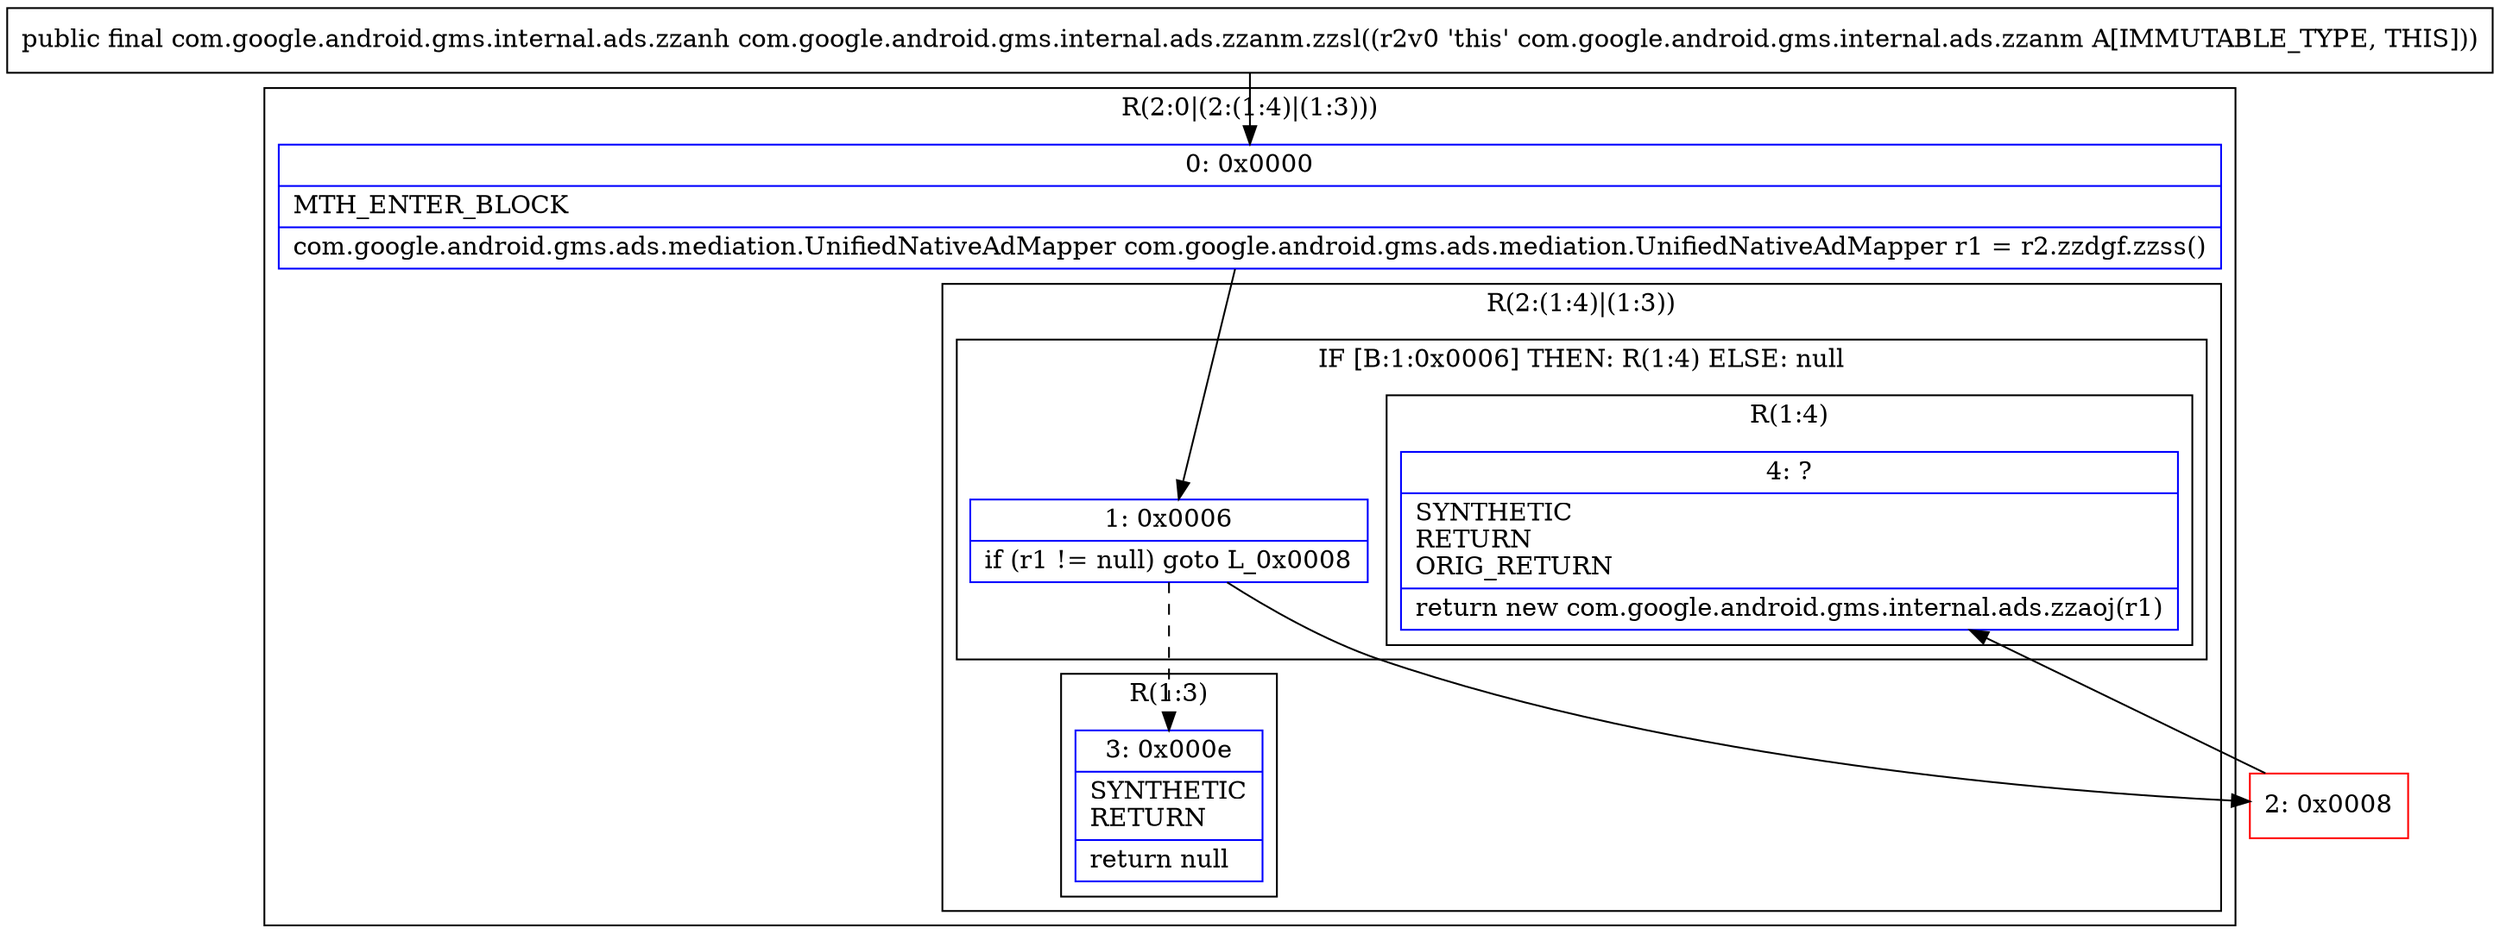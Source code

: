 digraph "CFG forcom.google.android.gms.internal.ads.zzanm.zzsl()Lcom\/google\/android\/gms\/internal\/ads\/zzanh;" {
subgraph cluster_Region_226985801 {
label = "R(2:0|(2:(1:4)|(1:3)))";
node [shape=record,color=blue];
Node_0 [shape=record,label="{0\:\ 0x0000|MTH_ENTER_BLOCK\l|com.google.android.gms.ads.mediation.UnifiedNativeAdMapper com.google.android.gms.ads.mediation.UnifiedNativeAdMapper r1 = r2.zzdgf.zzss()\l}"];
subgraph cluster_Region_1376733123 {
label = "R(2:(1:4)|(1:3))";
node [shape=record,color=blue];
subgraph cluster_IfRegion_462985621 {
label = "IF [B:1:0x0006] THEN: R(1:4) ELSE: null";
node [shape=record,color=blue];
Node_1 [shape=record,label="{1\:\ 0x0006|if (r1 != null) goto L_0x0008\l}"];
subgraph cluster_Region_1270608478 {
label = "R(1:4)";
node [shape=record,color=blue];
Node_4 [shape=record,label="{4\:\ ?|SYNTHETIC\lRETURN\lORIG_RETURN\l|return new com.google.android.gms.internal.ads.zzaoj(r1)\l}"];
}
}
subgraph cluster_Region_695887045 {
label = "R(1:3)";
node [shape=record,color=blue];
Node_3 [shape=record,label="{3\:\ 0x000e|SYNTHETIC\lRETURN\l|return null\l}"];
}
}
}
Node_2 [shape=record,color=red,label="{2\:\ 0x0008}"];
MethodNode[shape=record,label="{public final com.google.android.gms.internal.ads.zzanh com.google.android.gms.internal.ads.zzanm.zzsl((r2v0 'this' com.google.android.gms.internal.ads.zzanm A[IMMUTABLE_TYPE, THIS])) }"];
MethodNode -> Node_0;
Node_0 -> Node_1;
Node_1 -> Node_2;
Node_1 -> Node_3[style=dashed];
Node_2 -> Node_4;
}

